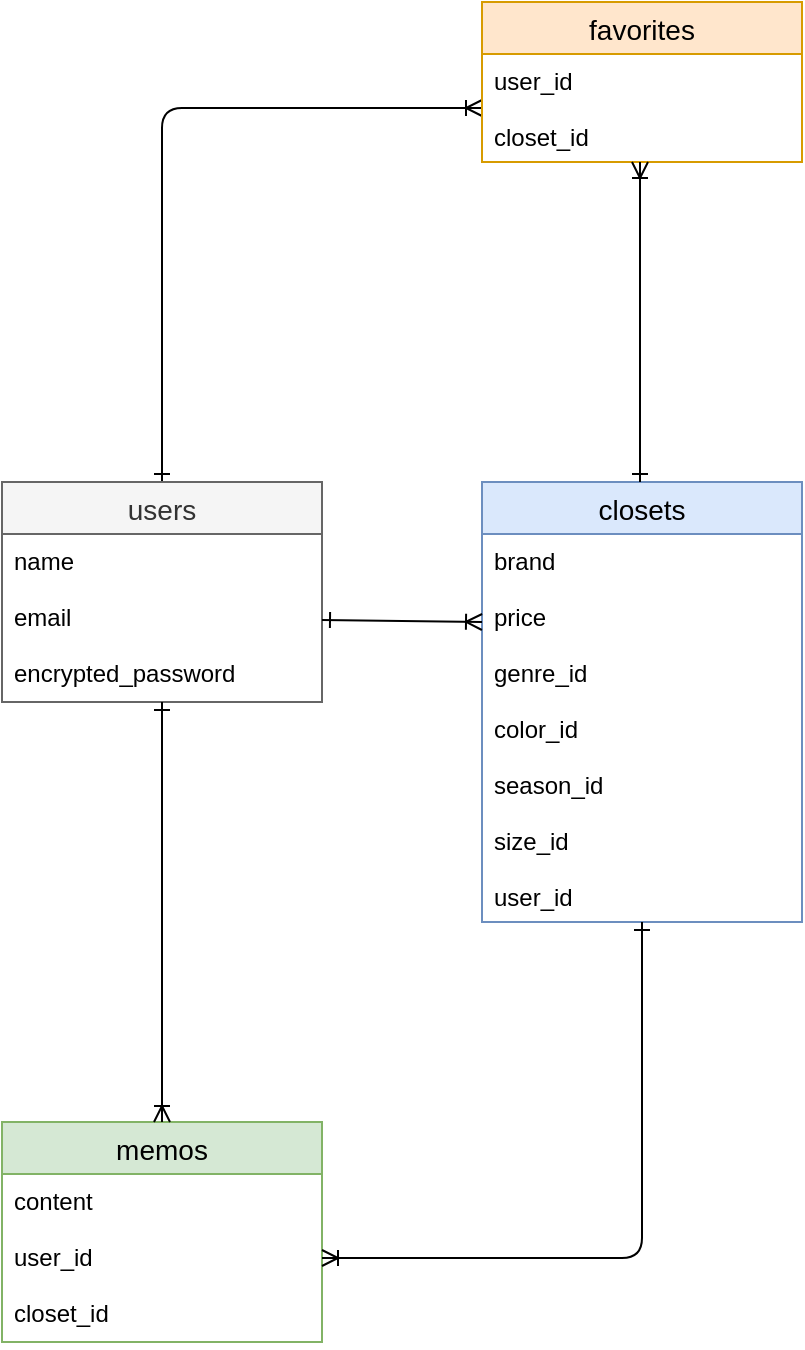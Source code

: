 <mxfile>
    <diagram id="XgXEHsZsJPIaCrJxiLxP" name="ページ1">
        <mxGraphModel dx="875" dy="777" grid="1" gridSize="10" guides="1" tooltips="1" connect="1" arrows="1" fold="1" page="1" pageScale="1" pageWidth="827" pageHeight="1169" math="0" shadow="0">
            <root>
                <mxCell id="0"/>
                <mxCell id="1" parent="0"/>
                <mxCell id="22" style="edgeStyle=none;html=1;entryX=0;entryY=0.5;entryDx=0;entryDy=0;startArrow=ERone;startFill=0;endArrow=ERoneToMany;endFill=0;" parent="1" source="2" target="20" edge="1">
                    <mxGeometry relative="1" as="geometry">
                        <Array as="points">
                            <mxPoint x="200" y="133"/>
                        </Array>
                    </mxGeometry>
                </mxCell>
                <mxCell id="2" value="users" style="swimlane;fontStyle=0;childLayout=stackLayout;horizontal=1;startSize=26;horizontalStack=0;resizeParent=1;resizeParentMax=0;resizeLast=0;collapsible=1;marginBottom=0;align=center;fontSize=14;fillColor=#f5f5f5;fontColor=#333333;strokeColor=#666666;" parent="1" vertex="1">
                    <mxGeometry x="120" y="320" width="160" height="110" as="geometry"/>
                </mxCell>
                <mxCell id="3" value="name&#10;&#10;email&#10;&#10;encrypted_password" style="text;strokeColor=none;fillColor=none;spacingLeft=4;spacingRight=4;overflow=hidden;rotatable=0;points=[[0,0.5],[1,0.5]];portConstraint=eastwest;fontSize=12;" parent="2" vertex="1">
                    <mxGeometry y="26" width="160" height="84" as="geometry"/>
                </mxCell>
                <mxCell id="6" value="closets" style="swimlane;fontStyle=0;childLayout=stackLayout;horizontal=1;startSize=26;horizontalStack=0;resizeParent=1;resizeParentMax=0;resizeLast=0;collapsible=1;marginBottom=0;align=center;fontSize=14;fillColor=#dae8fc;strokeColor=#6c8ebf;" parent="1" vertex="1">
                    <mxGeometry x="360" y="320" width="160" height="220" as="geometry"/>
                </mxCell>
                <mxCell id="7" value="brand&#10;&#10;price&#10;&#10;genre_id&#10;&#10;color_id&#10;&#10;season_id&#10;&#10;size_id&#10;&#10;user_id" style="text;strokeColor=none;fillColor=none;spacingLeft=4;spacingRight=4;overflow=hidden;rotatable=0;points=[[0,0.5],[1,0.5]];portConstraint=eastwest;fontSize=12;" parent="6" vertex="1">
                    <mxGeometry y="26" width="160" height="194" as="geometry"/>
                </mxCell>
                <mxCell id="10" style="edgeStyle=none;html=1;startArrow=ERone;startFill=0;endArrow=ERoneToMany;endFill=0;" parent="1" source="3" edge="1">
                    <mxGeometry relative="1" as="geometry">
                        <mxPoint x="360" y="390" as="targetPoint"/>
                    </mxGeometry>
                </mxCell>
                <mxCell id="11" value="memos" style="swimlane;fontStyle=0;childLayout=stackLayout;horizontal=1;startSize=26;horizontalStack=0;resizeParent=1;resizeParentMax=0;resizeLast=0;collapsible=1;marginBottom=0;align=center;fontSize=14;fillColor=#d5e8d4;strokeColor=#82b366;" parent="1" vertex="1">
                    <mxGeometry x="120" y="640" width="160" height="110" as="geometry"/>
                </mxCell>
                <mxCell id="13" value="content&#10;&#10;user_id&#10;&#10;closet_id" style="text;strokeColor=none;fillColor=none;spacingLeft=4;spacingRight=4;overflow=hidden;rotatable=0;points=[[0,0.5],[1,0.5]];portConstraint=eastwest;fontSize=12;" parent="11" vertex="1">
                    <mxGeometry y="26" width="160" height="84" as="geometry"/>
                </mxCell>
                <mxCell id="15" style="edgeStyle=none;html=1;entryX=0.5;entryY=0;entryDx=0;entryDy=0;endArrow=ERoneToMany;endFill=0;startArrow=ERone;startFill=0;" parent="1" source="3" target="11" edge="1">
                    <mxGeometry relative="1" as="geometry"/>
                </mxCell>
                <mxCell id="16" style="edgeStyle=none;html=1;entryX=1;entryY=0.5;entryDx=0;entryDy=0;endArrow=ERoneToMany;endFill=0;startArrow=ERone;startFill=0;" parent="1" source="7" target="13" edge="1">
                    <mxGeometry relative="1" as="geometry">
                        <Array as="points">
                            <mxPoint x="440" y="708"/>
                        </Array>
                    </mxGeometry>
                </mxCell>
                <mxCell id="17" value="favorites" style="swimlane;fontStyle=0;childLayout=stackLayout;horizontal=1;startSize=26;horizontalStack=0;resizeParent=1;resizeParentMax=0;resizeLast=0;collapsible=1;marginBottom=0;align=center;fontSize=14;fillColor=#ffe6cc;strokeColor=#d79b00;" parent="1" vertex="1">
                    <mxGeometry x="360" y="80" width="160" height="80" as="geometry"/>
                </mxCell>
                <mxCell id="20" value="user_id&#10;&#10;closet_id" style="text;strokeColor=none;fillColor=none;spacingLeft=4;spacingRight=4;overflow=hidden;rotatable=0;points=[[0,0.5],[1,0.5]];portConstraint=eastwest;fontSize=12;" parent="17" vertex="1">
                    <mxGeometry y="26" width="160" height="54" as="geometry"/>
                </mxCell>
                <mxCell id="21" style="edgeStyle=none;html=1;startArrow=ERone;startFill=0;endArrow=ERoneToMany;endFill=0;" parent="1" edge="1">
                    <mxGeometry relative="1" as="geometry">
                        <mxPoint x="439" y="320" as="sourcePoint"/>
                        <mxPoint x="439" y="160" as="targetPoint"/>
                    </mxGeometry>
                </mxCell>
            </root>
        </mxGraphModel>
    </diagram>
</mxfile>